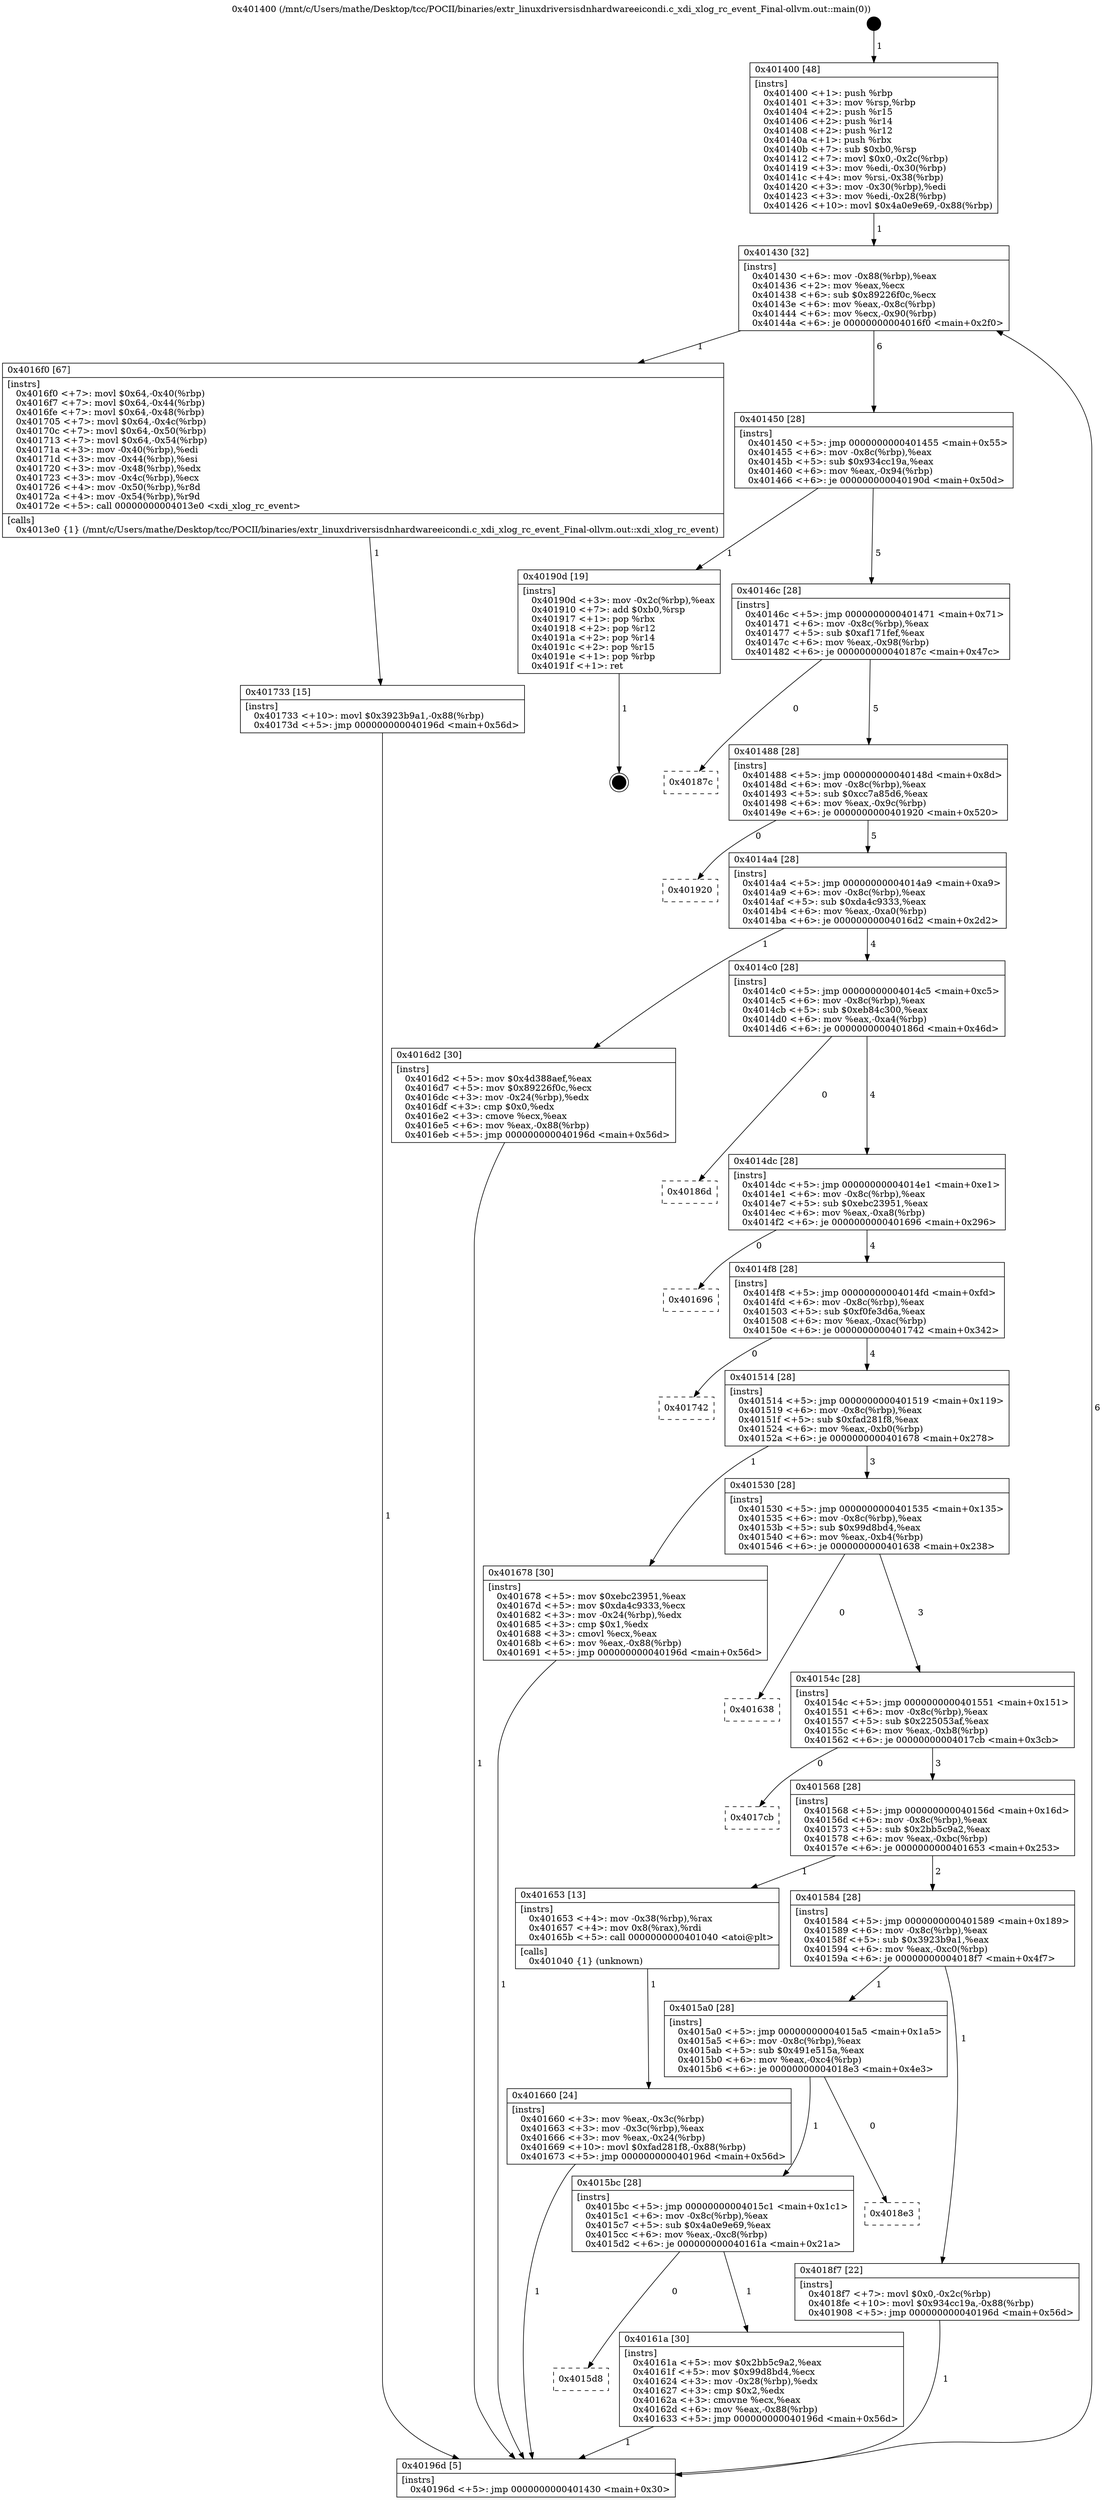digraph "0x401400" {
  label = "0x401400 (/mnt/c/Users/mathe/Desktop/tcc/POCII/binaries/extr_linuxdriversisdnhardwareeicondi.c_xdi_xlog_rc_event_Final-ollvm.out::main(0))"
  labelloc = "t"
  node[shape=record]

  Entry [label="",width=0.3,height=0.3,shape=circle,fillcolor=black,style=filled]
  "0x401430" [label="{
     0x401430 [32]\l
     | [instrs]\l
     &nbsp;&nbsp;0x401430 \<+6\>: mov -0x88(%rbp),%eax\l
     &nbsp;&nbsp;0x401436 \<+2\>: mov %eax,%ecx\l
     &nbsp;&nbsp;0x401438 \<+6\>: sub $0x89226f0c,%ecx\l
     &nbsp;&nbsp;0x40143e \<+6\>: mov %eax,-0x8c(%rbp)\l
     &nbsp;&nbsp;0x401444 \<+6\>: mov %ecx,-0x90(%rbp)\l
     &nbsp;&nbsp;0x40144a \<+6\>: je 00000000004016f0 \<main+0x2f0\>\l
  }"]
  "0x4016f0" [label="{
     0x4016f0 [67]\l
     | [instrs]\l
     &nbsp;&nbsp;0x4016f0 \<+7\>: movl $0x64,-0x40(%rbp)\l
     &nbsp;&nbsp;0x4016f7 \<+7\>: movl $0x64,-0x44(%rbp)\l
     &nbsp;&nbsp;0x4016fe \<+7\>: movl $0x64,-0x48(%rbp)\l
     &nbsp;&nbsp;0x401705 \<+7\>: movl $0x64,-0x4c(%rbp)\l
     &nbsp;&nbsp;0x40170c \<+7\>: movl $0x64,-0x50(%rbp)\l
     &nbsp;&nbsp;0x401713 \<+7\>: movl $0x64,-0x54(%rbp)\l
     &nbsp;&nbsp;0x40171a \<+3\>: mov -0x40(%rbp),%edi\l
     &nbsp;&nbsp;0x40171d \<+3\>: mov -0x44(%rbp),%esi\l
     &nbsp;&nbsp;0x401720 \<+3\>: mov -0x48(%rbp),%edx\l
     &nbsp;&nbsp;0x401723 \<+3\>: mov -0x4c(%rbp),%ecx\l
     &nbsp;&nbsp;0x401726 \<+4\>: mov -0x50(%rbp),%r8d\l
     &nbsp;&nbsp;0x40172a \<+4\>: mov -0x54(%rbp),%r9d\l
     &nbsp;&nbsp;0x40172e \<+5\>: call 00000000004013e0 \<xdi_xlog_rc_event\>\l
     | [calls]\l
     &nbsp;&nbsp;0x4013e0 \{1\} (/mnt/c/Users/mathe/Desktop/tcc/POCII/binaries/extr_linuxdriversisdnhardwareeicondi.c_xdi_xlog_rc_event_Final-ollvm.out::xdi_xlog_rc_event)\l
  }"]
  "0x401450" [label="{
     0x401450 [28]\l
     | [instrs]\l
     &nbsp;&nbsp;0x401450 \<+5\>: jmp 0000000000401455 \<main+0x55\>\l
     &nbsp;&nbsp;0x401455 \<+6\>: mov -0x8c(%rbp),%eax\l
     &nbsp;&nbsp;0x40145b \<+5\>: sub $0x934cc19a,%eax\l
     &nbsp;&nbsp;0x401460 \<+6\>: mov %eax,-0x94(%rbp)\l
     &nbsp;&nbsp;0x401466 \<+6\>: je 000000000040190d \<main+0x50d\>\l
  }"]
  Exit [label="",width=0.3,height=0.3,shape=circle,fillcolor=black,style=filled,peripheries=2]
  "0x40190d" [label="{
     0x40190d [19]\l
     | [instrs]\l
     &nbsp;&nbsp;0x40190d \<+3\>: mov -0x2c(%rbp),%eax\l
     &nbsp;&nbsp;0x401910 \<+7\>: add $0xb0,%rsp\l
     &nbsp;&nbsp;0x401917 \<+1\>: pop %rbx\l
     &nbsp;&nbsp;0x401918 \<+2\>: pop %r12\l
     &nbsp;&nbsp;0x40191a \<+2\>: pop %r14\l
     &nbsp;&nbsp;0x40191c \<+2\>: pop %r15\l
     &nbsp;&nbsp;0x40191e \<+1\>: pop %rbp\l
     &nbsp;&nbsp;0x40191f \<+1\>: ret\l
  }"]
  "0x40146c" [label="{
     0x40146c [28]\l
     | [instrs]\l
     &nbsp;&nbsp;0x40146c \<+5\>: jmp 0000000000401471 \<main+0x71\>\l
     &nbsp;&nbsp;0x401471 \<+6\>: mov -0x8c(%rbp),%eax\l
     &nbsp;&nbsp;0x401477 \<+5\>: sub $0xaf171fef,%eax\l
     &nbsp;&nbsp;0x40147c \<+6\>: mov %eax,-0x98(%rbp)\l
     &nbsp;&nbsp;0x401482 \<+6\>: je 000000000040187c \<main+0x47c\>\l
  }"]
  "0x401733" [label="{
     0x401733 [15]\l
     | [instrs]\l
     &nbsp;&nbsp;0x401733 \<+10\>: movl $0x3923b9a1,-0x88(%rbp)\l
     &nbsp;&nbsp;0x40173d \<+5\>: jmp 000000000040196d \<main+0x56d\>\l
  }"]
  "0x40187c" [label="{
     0x40187c\l
  }", style=dashed]
  "0x401488" [label="{
     0x401488 [28]\l
     | [instrs]\l
     &nbsp;&nbsp;0x401488 \<+5\>: jmp 000000000040148d \<main+0x8d\>\l
     &nbsp;&nbsp;0x40148d \<+6\>: mov -0x8c(%rbp),%eax\l
     &nbsp;&nbsp;0x401493 \<+5\>: sub $0xcc7a85d6,%eax\l
     &nbsp;&nbsp;0x401498 \<+6\>: mov %eax,-0x9c(%rbp)\l
     &nbsp;&nbsp;0x40149e \<+6\>: je 0000000000401920 \<main+0x520\>\l
  }"]
  "0x401660" [label="{
     0x401660 [24]\l
     | [instrs]\l
     &nbsp;&nbsp;0x401660 \<+3\>: mov %eax,-0x3c(%rbp)\l
     &nbsp;&nbsp;0x401663 \<+3\>: mov -0x3c(%rbp),%eax\l
     &nbsp;&nbsp;0x401666 \<+3\>: mov %eax,-0x24(%rbp)\l
     &nbsp;&nbsp;0x401669 \<+10\>: movl $0xfad281f8,-0x88(%rbp)\l
     &nbsp;&nbsp;0x401673 \<+5\>: jmp 000000000040196d \<main+0x56d\>\l
  }"]
  "0x401920" [label="{
     0x401920\l
  }", style=dashed]
  "0x4014a4" [label="{
     0x4014a4 [28]\l
     | [instrs]\l
     &nbsp;&nbsp;0x4014a4 \<+5\>: jmp 00000000004014a9 \<main+0xa9\>\l
     &nbsp;&nbsp;0x4014a9 \<+6\>: mov -0x8c(%rbp),%eax\l
     &nbsp;&nbsp;0x4014af \<+5\>: sub $0xda4c9333,%eax\l
     &nbsp;&nbsp;0x4014b4 \<+6\>: mov %eax,-0xa0(%rbp)\l
     &nbsp;&nbsp;0x4014ba \<+6\>: je 00000000004016d2 \<main+0x2d2\>\l
  }"]
  "0x401400" [label="{
     0x401400 [48]\l
     | [instrs]\l
     &nbsp;&nbsp;0x401400 \<+1\>: push %rbp\l
     &nbsp;&nbsp;0x401401 \<+3\>: mov %rsp,%rbp\l
     &nbsp;&nbsp;0x401404 \<+2\>: push %r15\l
     &nbsp;&nbsp;0x401406 \<+2\>: push %r14\l
     &nbsp;&nbsp;0x401408 \<+2\>: push %r12\l
     &nbsp;&nbsp;0x40140a \<+1\>: push %rbx\l
     &nbsp;&nbsp;0x40140b \<+7\>: sub $0xb0,%rsp\l
     &nbsp;&nbsp;0x401412 \<+7\>: movl $0x0,-0x2c(%rbp)\l
     &nbsp;&nbsp;0x401419 \<+3\>: mov %edi,-0x30(%rbp)\l
     &nbsp;&nbsp;0x40141c \<+4\>: mov %rsi,-0x38(%rbp)\l
     &nbsp;&nbsp;0x401420 \<+3\>: mov -0x30(%rbp),%edi\l
     &nbsp;&nbsp;0x401423 \<+3\>: mov %edi,-0x28(%rbp)\l
     &nbsp;&nbsp;0x401426 \<+10\>: movl $0x4a0e9e69,-0x88(%rbp)\l
  }"]
  "0x4016d2" [label="{
     0x4016d2 [30]\l
     | [instrs]\l
     &nbsp;&nbsp;0x4016d2 \<+5\>: mov $0x4d388aef,%eax\l
     &nbsp;&nbsp;0x4016d7 \<+5\>: mov $0x89226f0c,%ecx\l
     &nbsp;&nbsp;0x4016dc \<+3\>: mov -0x24(%rbp),%edx\l
     &nbsp;&nbsp;0x4016df \<+3\>: cmp $0x0,%edx\l
     &nbsp;&nbsp;0x4016e2 \<+3\>: cmove %ecx,%eax\l
     &nbsp;&nbsp;0x4016e5 \<+6\>: mov %eax,-0x88(%rbp)\l
     &nbsp;&nbsp;0x4016eb \<+5\>: jmp 000000000040196d \<main+0x56d\>\l
  }"]
  "0x4014c0" [label="{
     0x4014c0 [28]\l
     | [instrs]\l
     &nbsp;&nbsp;0x4014c0 \<+5\>: jmp 00000000004014c5 \<main+0xc5\>\l
     &nbsp;&nbsp;0x4014c5 \<+6\>: mov -0x8c(%rbp),%eax\l
     &nbsp;&nbsp;0x4014cb \<+5\>: sub $0xeb84c300,%eax\l
     &nbsp;&nbsp;0x4014d0 \<+6\>: mov %eax,-0xa4(%rbp)\l
     &nbsp;&nbsp;0x4014d6 \<+6\>: je 000000000040186d \<main+0x46d\>\l
  }"]
  "0x40196d" [label="{
     0x40196d [5]\l
     | [instrs]\l
     &nbsp;&nbsp;0x40196d \<+5\>: jmp 0000000000401430 \<main+0x30\>\l
  }"]
  "0x40186d" [label="{
     0x40186d\l
  }", style=dashed]
  "0x4014dc" [label="{
     0x4014dc [28]\l
     | [instrs]\l
     &nbsp;&nbsp;0x4014dc \<+5\>: jmp 00000000004014e1 \<main+0xe1\>\l
     &nbsp;&nbsp;0x4014e1 \<+6\>: mov -0x8c(%rbp),%eax\l
     &nbsp;&nbsp;0x4014e7 \<+5\>: sub $0xebc23951,%eax\l
     &nbsp;&nbsp;0x4014ec \<+6\>: mov %eax,-0xa8(%rbp)\l
     &nbsp;&nbsp;0x4014f2 \<+6\>: je 0000000000401696 \<main+0x296\>\l
  }"]
  "0x4015d8" [label="{
     0x4015d8\l
  }", style=dashed]
  "0x401696" [label="{
     0x401696\l
  }", style=dashed]
  "0x4014f8" [label="{
     0x4014f8 [28]\l
     | [instrs]\l
     &nbsp;&nbsp;0x4014f8 \<+5\>: jmp 00000000004014fd \<main+0xfd\>\l
     &nbsp;&nbsp;0x4014fd \<+6\>: mov -0x8c(%rbp),%eax\l
     &nbsp;&nbsp;0x401503 \<+5\>: sub $0xf0fe3d6a,%eax\l
     &nbsp;&nbsp;0x401508 \<+6\>: mov %eax,-0xac(%rbp)\l
     &nbsp;&nbsp;0x40150e \<+6\>: je 0000000000401742 \<main+0x342\>\l
  }"]
  "0x40161a" [label="{
     0x40161a [30]\l
     | [instrs]\l
     &nbsp;&nbsp;0x40161a \<+5\>: mov $0x2bb5c9a2,%eax\l
     &nbsp;&nbsp;0x40161f \<+5\>: mov $0x99d8bd4,%ecx\l
     &nbsp;&nbsp;0x401624 \<+3\>: mov -0x28(%rbp),%edx\l
     &nbsp;&nbsp;0x401627 \<+3\>: cmp $0x2,%edx\l
     &nbsp;&nbsp;0x40162a \<+3\>: cmovne %ecx,%eax\l
     &nbsp;&nbsp;0x40162d \<+6\>: mov %eax,-0x88(%rbp)\l
     &nbsp;&nbsp;0x401633 \<+5\>: jmp 000000000040196d \<main+0x56d\>\l
  }"]
  "0x401742" [label="{
     0x401742\l
  }", style=dashed]
  "0x401514" [label="{
     0x401514 [28]\l
     | [instrs]\l
     &nbsp;&nbsp;0x401514 \<+5\>: jmp 0000000000401519 \<main+0x119\>\l
     &nbsp;&nbsp;0x401519 \<+6\>: mov -0x8c(%rbp),%eax\l
     &nbsp;&nbsp;0x40151f \<+5\>: sub $0xfad281f8,%eax\l
     &nbsp;&nbsp;0x401524 \<+6\>: mov %eax,-0xb0(%rbp)\l
     &nbsp;&nbsp;0x40152a \<+6\>: je 0000000000401678 \<main+0x278\>\l
  }"]
  "0x4015bc" [label="{
     0x4015bc [28]\l
     | [instrs]\l
     &nbsp;&nbsp;0x4015bc \<+5\>: jmp 00000000004015c1 \<main+0x1c1\>\l
     &nbsp;&nbsp;0x4015c1 \<+6\>: mov -0x8c(%rbp),%eax\l
     &nbsp;&nbsp;0x4015c7 \<+5\>: sub $0x4a0e9e69,%eax\l
     &nbsp;&nbsp;0x4015cc \<+6\>: mov %eax,-0xc8(%rbp)\l
     &nbsp;&nbsp;0x4015d2 \<+6\>: je 000000000040161a \<main+0x21a\>\l
  }"]
  "0x401678" [label="{
     0x401678 [30]\l
     | [instrs]\l
     &nbsp;&nbsp;0x401678 \<+5\>: mov $0xebc23951,%eax\l
     &nbsp;&nbsp;0x40167d \<+5\>: mov $0xda4c9333,%ecx\l
     &nbsp;&nbsp;0x401682 \<+3\>: mov -0x24(%rbp),%edx\l
     &nbsp;&nbsp;0x401685 \<+3\>: cmp $0x1,%edx\l
     &nbsp;&nbsp;0x401688 \<+3\>: cmovl %ecx,%eax\l
     &nbsp;&nbsp;0x40168b \<+6\>: mov %eax,-0x88(%rbp)\l
     &nbsp;&nbsp;0x401691 \<+5\>: jmp 000000000040196d \<main+0x56d\>\l
  }"]
  "0x401530" [label="{
     0x401530 [28]\l
     | [instrs]\l
     &nbsp;&nbsp;0x401530 \<+5\>: jmp 0000000000401535 \<main+0x135\>\l
     &nbsp;&nbsp;0x401535 \<+6\>: mov -0x8c(%rbp),%eax\l
     &nbsp;&nbsp;0x40153b \<+5\>: sub $0x99d8bd4,%eax\l
     &nbsp;&nbsp;0x401540 \<+6\>: mov %eax,-0xb4(%rbp)\l
     &nbsp;&nbsp;0x401546 \<+6\>: je 0000000000401638 \<main+0x238\>\l
  }"]
  "0x4018e3" [label="{
     0x4018e3\l
  }", style=dashed]
  "0x401638" [label="{
     0x401638\l
  }", style=dashed]
  "0x40154c" [label="{
     0x40154c [28]\l
     | [instrs]\l
     &nbsp;&nbsp;0x40154c \<+5\>: jmp 0000000000401551 \<main+0x151\>\l
     &nbsp;&nbsp;0x401551 \<+6\>: mov -0x8c(%rbp),%eax\l
     &nbsp;&nbsp;0x401557 \<+5\>: sub $0x225053af,%eax\l
     &nbsp;&nbsp;0x40155c \<+6\>: mov %eax,-0xb8(%rbp)\l
     &nbsp;&nbsp;0x401562 \<+6\>: je 00000000004017cb \<main+0x3cb\>\l
  }"]
  "0x4015a0" [label="{
     0x4015a0 [28]\l
     | [instrs]\l
     &nbsp;&nbsp;0x4015a0 \<+5\>: jmp 00000000004015a5 \<main+0x1a5\>\l
     &nbsp;&nbsp;0x4015a5 \<+6\>: mov -0x8c(%rbp),%eax\l
     &nbsp;&nbsp;0x4015ab \<+5\>: sub $0x491e515a,%eax\l
     &nbsp;&nbsp;0x4015b0 \<+6\>: mov %eax,-0xc4(%rbp)\l
     &nbsp;&nbsp;0x4015b6 \<+6\>: je 00000000004018e3 \<main+0x4e3\>\l
  }"]
  "0x4017cb" [label="{
     0x4017cb\l
  }", style=dashed]
  "0x401568" [label="{
     0x401568 [28]\l
     | [instrs]\l
     &nbsp;&nbsp;0x401568 \<+5\>: jmp 000000000040156d \<main+0x16d\>\l
     &nbsp;&nbsp;0x40156d \<+6\>: mov -0x8c(%rbp),%eax\l
     &nbsp;&nbsp;0x401573 \<+5\>: sub $0x2bb5c9a2,%eax\l
     &nbsp;&nbsp;0x401578 \<+6\>: mov %eax,-0xbc(%rbp)\l
     &nbsp;&nbsp;0x40157e \<+6\>: je 0000000000401653 \<main+0x253\>\l
  }"]
  "0x4018f7" [label="{
     0x4018f7 [22]\l
     | [instrs]\l
     &nbsp;&nbsp;0x4018f7 \<+7\>: movl $0x0,-0x2c(%rbp)\l
     &nbsp;&nbsp;0x4018fe \<+10\>: movl $0x934cc19a,-0x88(%rbp)\l
     &nbsp;&nbsp;0x401908 \<+5\>: jmp 000000000040196d \<main+0x56d\>\l
  }"]
  "0x401653" [label="{
     0x401653 [13]\l
     | [instrs]\l
     &nbsp;&nbsp;0x401653 \<+4\>: mov -0x38(%rbp),%rax\l
     &nbsp;&nbsp;0x401657 \<+4\>: mov 0x8(%rax),%rdi\l
     &nbsp;&nbsp;0x40165b \<+5\>: call 0000000000401040 \<atoi@plt\>\l
     | [calls]\l
     &nbsp;&nbsp;0x401040 \{1\} (unknown)\l
  }"]
  "0x401584" [label="{
     0x401584 [28]\l
     | [instrs]\l
     &nbsp;&nbsp;0x401584 \<+5\>: jmp 0000000000401589 \<main+0x189\>\l
     &nbsp;&nbsp;0x401589 \<+6\>: mov -0x8c(%rbp),%eax\l
     &nbsp;&nbsp;0x40158f \<+5\>: sub $0x3923b9a1,%eax\l
     &nbsp;&nbsp;0x401594 \<+6\>: mov %eax,-0xc0(%rbp)\l
     &nbsp;&nbsp;0x40159a \<+6\>: je 00000000004018f7 \<main+0x4f7\>\l
  }"]
  Entry -> "0x401400" [label=" 1"]
  "0x401430" -> "0x4016f0" [label=" 1"]
  "0x401430" -> "0x401450" [label=" 6"]
  "0x40190d" -> Exit [label=" 1"]
  "0x401450" -> "0x40190d" [label=" 1"]
  "0x401450" -> "0x40146c" [label=" 5"]
  "0x4018f7" -> "0x40196d" [label=" 1"]
  "0x40146c" -> "0x40187c" [label=" 0"]
  "0x40146c" -> "0x401488" [label=" 5"]
  "0x401733" -> "0x40196d" [label=" 1"]
  "0x401488" -> "0x401920" [label=" 0"]
  "0x401488" -> "0x4014a4" [label=" 5"]
  "0x4016f0" -> "0x401733" [label=" 1"]
  "0x4014a4" -> "0x4016d2" [label=" 1"]
  "0x4014a4" -> "0x4014c0" [label=" 4"]
  "0x4016d2" -> "0x40196d" [label=" 1"]
  "0x4014c0" -> "0x40186d" [label=" 0"]
  "0x4014c0" -> "0x4014dc" [label=" 4"]
  "0x401678" -> "0x40196d" [label=" 1"]
  "0x4014dc" -> "0x401696" [label=" 0"]
  "0x4014dc" -> "0x4014f8" [label=" 4"]
  "0x401660" -> "0x40196d" [label=" 1"]
  "0x4014f8" -> "0x401742" [label=" 0"]
  "0x4014f8" -> "0x401514" [label=" 4"]
  "0x401653" -> "0x401660" [label=" 1"]
  "0x401514" -> "0x401678" [label=" 1"]
  "0x401514" -> "0x401530" [label=" 3"]
  "0x401400" -> "0x401430" [label=" 1"]
  "0x401530" -> "0x401638" [label=" 0"]
  "0x401530" -> "0x40154c" [label=" 3"]
  "0x40161a" -> "0x40196d" [label=" 1"]
  "0x40154c" -> "0x4017cb" [label=" 0"]
  "0x40154c" -> "0x401568" [label=" 3"]
  "0x4015bc" -> "0x40161a" [label=" 1"]
  "0x401568" -> "0x401653" [label=" 1"]
  "0x401568" -> "0x401584" [label=" 2"]
  "0x40196d" -> "0x401430" [label=" 6"]
  "0x401584" -> "0x4018f7" [label=" 1"]
  "0x401584" -> "0x4015a0" [label=" 1"]
  "0x4015bc" -> "0x4015d8" [label=" 0"]
  "0x4015a0" -> "0x4018e3" [label=" 0"]
  "0x4015a0" -> "0x4015bc" [label=" 1"]
}

